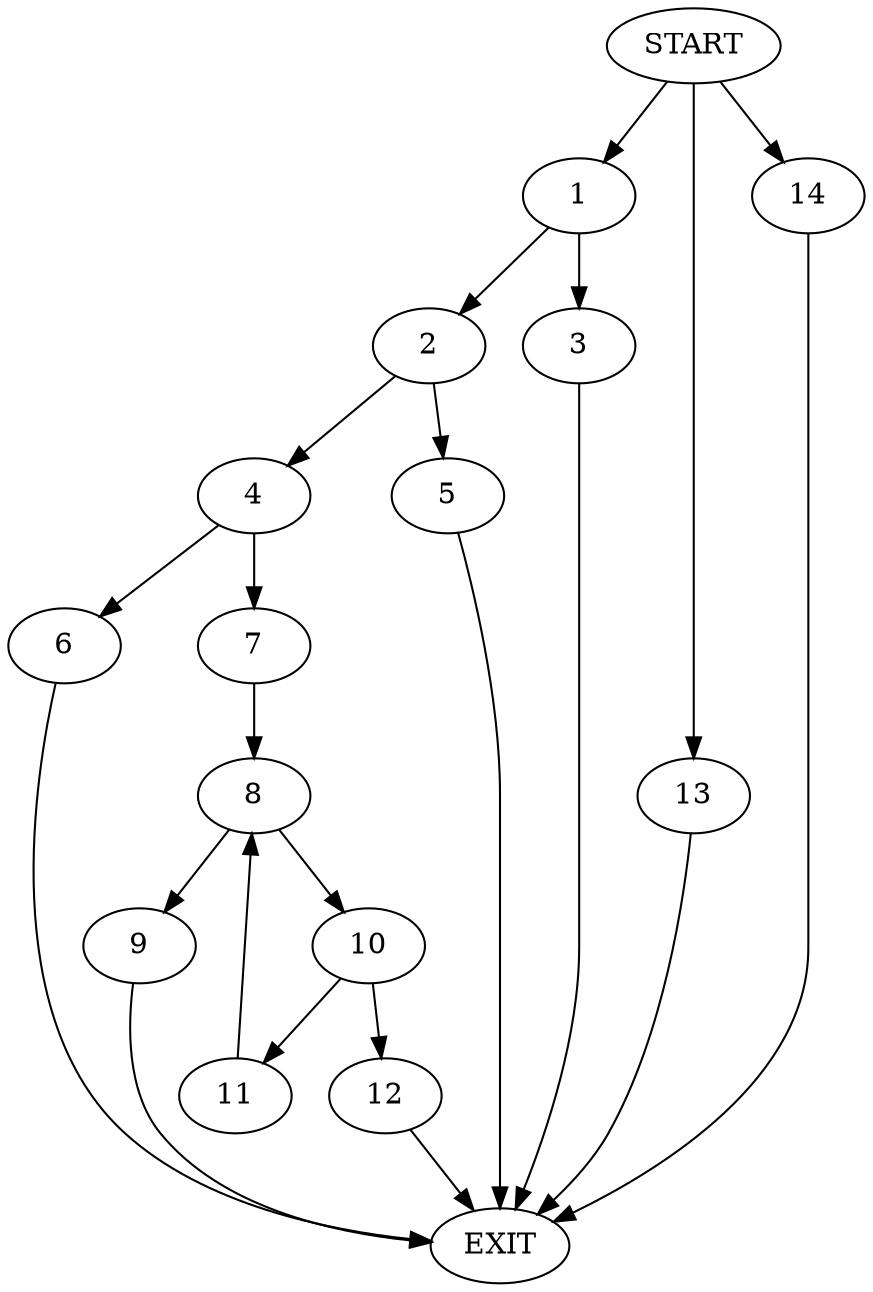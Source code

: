 digraph {
0 [label="START"]
15 [label="EXIT"]
0 -> 1
1 -> 2
1 -> 3
3 -> 15
2 -> 4
2 -> 5
5 -> 15
4 -> 6
4 -> 7
7 -> 8
6 -> 15
8 -> 9
8 -> 10
9 -> 15
10 -> 11
10 -> 12
12 -> 15
11 -> 8
0 -> 13
13 -> 15
0 -> 14
14 -> 15
}
